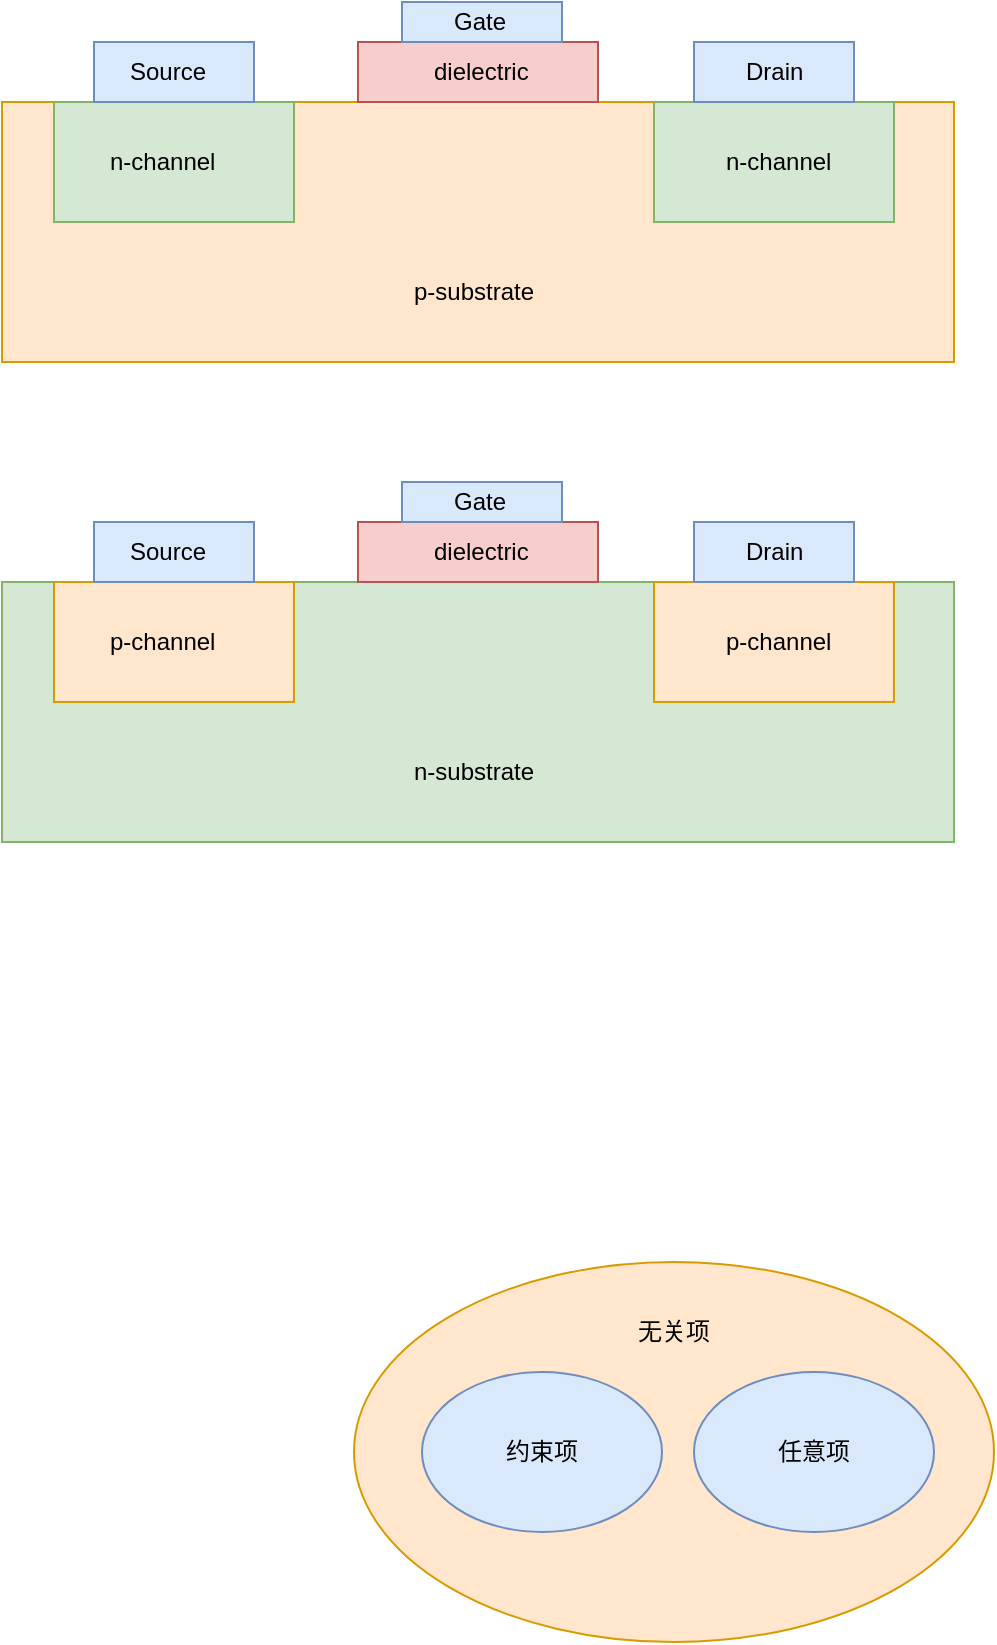 <mxfile version="24.8.4">
  <diagram id="prtHgNgQTEPvFCAcTncT" name="Page-1">
    <mxGraphModel dx="1173" dy="772" grid="1" gridSize="10" guides="1" tooltips="1" connect="1" arrows="1" fold="1" page="1" pageScale="1" pageWidth="827" pageHeight="1169" math="0" shadow="0">
      <root>
        <mxCell id="0" />
        <mxCell id="1" parent="0" />
        <mxCell id="pFfpm0XYieJXTrMUy0P4-1" value="" style="rounded=0;whiteSpace=wrap;html=1;fillColor=#ffe6cc;strokeColor=#d79b00;" parent="1" vertex="1">
          <mxGeometry x="174" y="180" width="476" height="130" as="geometry" />
        </mxCell>
        <mxCell id="pFfpm0XYieJXTrMUy0P4-2" value="" style="rounded=0;whiteSpace=wrap;html=1;fillColor=#d5e8d4;strokeColor=#82b366;" parent="1" vertex="1">
          <mxGeometry x="200" y="180" width="120" height="60" as="geometry" />
        </mxCell>
        <mxCell id="pFfpm0XYieJXTrMUy0P4-3" value="" style="rounded=0;whiteSpace=wrap;html=1;fillColor=#d5e8d4;strokeColor=#82b366;" parent="1" vertex="1">
          <mxGeometry x="500" y="180" width="120" height="60" as="geometry" />
        </mxCell>
        <mxCell id="pFfpm0XYieJXTrMUy0P4-4" value="" style="rounded=0;whiteSpace=wrap;html=1;fillColor=#f8cecc;strokeColor=#b85450;" parent="1" vertex="1">
          <mxGeometry x="352" y="150" width="120" height="30" as="geometry" />
        </mxCell>
        <mxCell id="pFfpm0XYieJXTrMUy0P4-5" value="" style="rounded=0;whiteSpace=wrap;html=1;fillColor=#dae8fc;strokeColor=#6c8ebf;" parent="1" vertex="1">
          <mxGeometry x="220" y="150" width="80" height="30" as="geometry" />
        </mxCell>
        <mxCell id="pFfpm0XYieJXTrMUy0P4-6" value="" style="rounded=0;whiteSpace=wrap;html=1;fillColor=#dae8fc;strokeColor=#6c8ebf;" parent="1" vertex="1">
          <mxGeometry x="520" y="150" width="80" height="30" as="geometry" />
        </mxCell>
        <mxCell id="pFfpm0XYieJXTrMUy0P4-7" value="" style="rounded=0;whiteSpace=wrap;html=1;fillColor=#dae8fc;strokeColor=#6c8ebf;" parent="1" vertex="1">
          <mxGeometry x="374" y="130" width="80" height="20" as="geometry" />
        </mxCell>
        <mxCell id="pFfpm0XYieJXTrMUy0P4-15" value="Source" style="text;strokeColor=none;fillColor=none;align=left;verticalAlign=middle;spacingLeft=4;spacingRight=4;overflow=hidden;points=[[0,0.5],[1,0.5]];portConstraint=eastwest;rotatable=0;whiteSpace=wrap;html=1;" parent="1" vertex="1">
          <mxGeometry x="232" y="155" width="60" height="20" as="geometry" />
        </mxCell>
        <mxCell id="pFfpm0XYieJXTrMUy0P4-16" value="Drain" style="text;strokeColor=none;fillColor=none;align=left;verticalAlign=middle;spacingLeft=4;spacingRight=4;overflow=hidden;points=[[0,0.5],[1,0.5]];portConstraint=eastwest;rotatable=0;whiteSpace=wrap;html=1;" parent="1" vertex="1">
          <mxGeometry x="540" y="155" width="60" height="20" as="geometry" />
        </mxCell>
        <mxCell id="pFfpm0XYieJXTrMUy0P4-17" value="Gate" style="text;strokeColor=none;fillColor=none;align=left;verticalAlign=middle;spacingLeft=4;spacingRight=4;overflow=hidden;points=[[0,0.5],[1,0.5]];portConstraint=eastwest;rotatable=0;whiteSpace=wrap;html=1;" parent="1" vertex="1">
          <mxGeometry x="394" y="130" width="60" height="20" as="geometry" />
        </mxCell>
        <mxCell id="pFfpm0XYieJXTrMUy0P4-18" value="n-channel" style="text;strokeColor=none;fillColor=none;align=left;verticalAlign=middle;spacingLeft=4;spacingRight=4;overflow=hidden;points=[[0,0.5],[1,0.5]];portConstraint=eastwest;rotatable=0;whiteSpace=wrap;html=1;" parent="1" vertex="1">
          <mxGeometry x="222" y="195" width="80" height="30" as="geometry" />
        </mxCell>
        <mxCell id="pFfpm0XYieJXTrMUy0P4-19" value="n-channel" style="text;strokeColor=none;fillColor=none;align=left;verticalAlign=middle;spacingLeft=4;spacingRight=4;overflow=hidden;points=[[0,0.5],[1,0.5]];portConstraint=eastwest;rotatable=0;whiteSpace=wrap;html=1;" parent="1" vertex="1">
          <mxGeometry x="530" y="195" width="80" height="30" as="geometry" />
        </mxCell>
        <mxCell id="pFfpm0XYieJXTrMUy0P4-20" value="p-substrate" style="text;strokeColor=none;fillColor=none;align=left;verticalAlign=middle;spacingLeft=4;spacingRight=4;overflow=hidden;points=[[0,0.5],[1,0.5]];portConstraint=eastwest;rotatable=0;whiteSpace=wrap;html=1;" parent="1" vertex="1">
          <mxGeometry x="374" y="260" width="80" height="30" as="geometry" />
        </mxCell>
        <mxCell id="pFfpm0XYieJXTrMUy0P4-21" value="dielectric" style="text;strokeColor=none;fillColor=none;align=left;verticalAlign=middle;spacingLeft=4;spacingRight=4;overflow=hidden;points=[[0,0.5],[1,0.5]];portConstraint=eastwest;rotatable=0;whiteSpace=wrap;html=1;" parent="1" vertex="1">
          <mxGeometry x="384" y="150" width="80" height="30" as="geometry" />
        </mxCell>
        <mxCell id="pFfpm0XYieJXTrMUy0P4-22" value="" style="rounded=0;whiteSpace=wrap;html=1;fillColor=#d5e8d4;strokeColor=#82b366;" parent="1" vertex="1">
          <mxGeometry x="174" y="420" width="476" height="130" as="geometry" />
        </mxCell>
        <mxCell id="pFfpm0XYieJXTrMUy0P4-23" value="" style="rounded=0;whiteSpace=wrap;html=1;fillColor=#ffe6cc;strokeColor=#d79b00;" parent="1" vertex="1">
          <mxGeometry x="200" y="420" width="120" height="60" as="geometry" />
        </mxCell>
        <mxCell id="pFfpm0XYieJXTrMUy0P4-24" value="" style="rounded=0;whiteSpace=wrap;html=1;fillColor=#ffe6cc;strokeColor=#d79b00;" parent="1" vertex="1">
          <mxGeometry x="500" y="420" width="120" height="60" as="geometry" />
        </mxCell>
        <mxCell id="pFfpm0XYieJXTrMUy0P4-25" value="" style="rounded=0;whiteSpace=wrap;html=1;fillColor=#f8cecc;strokeColor=#b85450;" parent="1" vertex="1">
          <mxGeometry x="352" y="390" width="120" height="30" as="geometry" />
        </mxCell>
        <mxCell id="pFfpm0XYieJXTrMUy0P4-26" value="" style="rounded=0;whiteSpace=wrap;html=1;fillColor=#dae8fc;strokeColor=#6c8ebf;" parent="1" vertex="1">
          <mxGeometry x="220" y="390" width="80" height="30" as="geometry" />
        </mxCell>
        <mxCell id="pFfpm0XYieJXTrMUy0P4-27" value="" style="rounded=0;whiteSpace=wrap;html=1;fillColor=#dae8fc;strokeColor=#6c8ebf;" parent="1" vertex="1">
          <mxGeometry x="520" y="390" width="80" height="30" as="geometry" />
        </mxCell>
        <mxCell id="pFfpm0XYieJXTrMUy0P4-28" value="" style="rounded=0;whiteSpace=wrap;html=1;fillColor=#dae8fc;strokeColor=#6c8ebf;" parent="1" vertex="1">
          <mxGeometry x="374" y="370" width="80" height="20" as="geometry" />
        </mxCell>
        <mxCell id="pFfpm0XYieJXTrMUy0P4-29" value="Source" style="text;strokeColor=none;fillColor=none;align=left;verticalAlign=middle;spacingLeft=4;spacingRight=4;overflow=hidden;points=[[0,0.5],[1,0.5]];portConstraint=eastwest;rotatable=0;whiteSpace=wrap;html=1;" parent="1" vertex="1">
          <mxGeometry x="232" y="395" width="60" height="20" as="geometry" />
        </mxCell>
        <mxCell id="pFfpm0XYieJXTrMUy0P4-30" value="Drain" style="text;strokeColor=none;fillColor=none;align=left;verticalAlign=middle;spacingLeft=4;spacingRight=4;overflow=hidden;points=[[0,0.5],[1,0.5]];portConstraint=eastwest;rotatable=0;whiteSpace=wrap;html=1;" parent="1" vertex="1">
          <mxGeometry x="540" y="395" width="60" height="20" as="geometry" />
        </mxCell>
        <mxCell id="pFfpm0XYieJXTrMUy0P4-31" value="Gate" style="text;strokeColor=none;fillColor=none;align=left;verticalAlign=middle;spacingLeft=4;spacingRight=4;overflow=hidden;points=[[0,0.5],[1,0.5]];portConstraint=eastwest;rotatable=0;whiteSpace=wrap;html=1;" parent="1" vertex="1">
          <mxGeometry x="394" y="370" width="60" height="20" as="geometry" />
        </mxCell>
        <mxCell id="pFfpm0XYieJXTrMUy0P4-32" value="p-channel" style="text;strokeColor=none;fillColor=none;align=left;verticalAlign=middle;spacingLeft=4;spacingRight=4;overflow=hidden;points=[[0,0.5],[1,0.5]];portConstraint=eastwest;rotatable=0;whiteSpace=wrap;html=1;" parent="1" vertex="1">
          <mxGeometry x="222" y="435" width="80" height="30" as="geometry" />
        </mxCell>
        <mxCell id="pFfpm0XYieJXTrMUy0P4-33" value="p-channel" style="text;strokeColor=none;fillColor=none;align=left;verticalAlign=middle;spacingLeft=4;spacingRight=4;overflow=hidden;points=[[0,0.5],[1,0.5]];portConstraint=eastwest;rotatable=0;whiteSpace=wrap;html=1;" parent="1" vertex="1">
          <mxGeometry x="530" y="435" width="80" height="30" as="geometry" />
        </mxCell>
        <mxCell id="pFfpm0XYieJXTrMUy0P4-34" value="n-substrate" style="text;strokeColor=none;fillColor=none;align=left;verticalAlign=middle;spacingLeft=4;spacingRight=4;overflow=hidden;points=[[0,0.5],[1,0.5]];portConstraint=eastwest;rotatable=0;whiteSpace=wrap;html=1;" parent="1" vertex="1">
          <mxGeometry x="374" y="500" width="80" height="30" as="geometry" />
        </mxCell>
        <mxCell id="pFfpm0XYieJXTrMUy0P4-35" value="dielectric" style="text;strokeColor=none;fillColor=none;align=left;verticalAlign=middle;spacingLeft=4;spacingRight=4;overflow=hidden;points=[[0,0.5],[1,0.5]];portConstraint=eastwest;rotatable=0;whiteSpace=wrap;html=1;" parent="1" vertex="1">
          <mxGeometry x="384" y="390" width="80" height="30" as="geometry" />
        </mxCell>
        <mxCell id="gt17f5QqDFvfyBS6hMvT-2" value="" style="ellipse;whiteSpace=wrap;html=1;fillColor=#ffe6cc;strokeColor=#d79b00;" vertex="1" parent="1">
          <mxGeometry x="350" y="760" width="320" height="190" as="geometry" />
        </mxCell>
        <mxCell id="gt17f5QqDFvfyBS6hMvT-3" value="" style="ellipse;whiteSpace=wrap;html=1;fillColor=#dae8fc;strokeColor=#6c8ebf;" vertex="1" parent="1">
          <mxGeometry x="384" y="815" width="120" height="80" as="geometry" />
        </mxCell>
        <mxCell id="gt17f5QqDFvfyBS6hMvT-4" value="" style="ellipse;whiteSpace=wrap;html=1;fillColor=#dae8fc;strokeColor=#6c8ebf;" vertex="1" parent="1">
          <mxGeometry x="520" y="815" width="120" height="80" as="geometry" />
        </mxCell>
        <mxCell id="gt17f5QqDFvfyBS6hMvT-5" value="无关项" style="text;html=1;align=center;verticalAlign=middle;whiteSpace=wrap;rounded=0;" vertex="1" parent="1">
          <mxGeometry x="480" y="780" width="60" height="30" as="geometry" />
        </mxCell>
        <mxCell id="gt17f5QqDFvfyBS6hMvT-6" value="任意项" style="text;html=1;align=center;verticalAlign=middle;whiteSpace=wrap;rounded=0;" vertex="1" parent="1">
          <mxGeometry x="550" y="840" width="60" height="30" as="geometry" />
        </mxCell>
        <mxCell id="gt17f5QqDFvfyBS6hMvT-7" value="约束项" style="text;html=1;align=center;verticalAlign=middle;whiteSpace=wrap;rounded=0;" vertex="1" parent="1">
          <mxGeometry x="414" y="840" width="60" height="30" as="geometry" />
        </mxCell>
      </root>
    </mxGraphModel>
  </diagram>
</mxfile>
